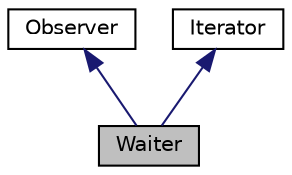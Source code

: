 digraph "Waiter"
{
 // LATEX_PDF_SIZE
  edge [fontname="Helvetica",fontsize="10",labelfontname="Helvetica",labelfontsize="10"];
  node [fontname="Helvetica",fontsize="10",shape=record];
  Node1 [label="Waiter",height=0.2,width=0.4,color="black", fillcolor="grey75", style="filled", fontcolor="black",tooltip="The Waiter class represents a waiter responsible for taking orders and serving customers."];
  Node2 -> Node1 [dir="back",color="midnightblue",fontsize="10",style="solid",fontname="Helvetica"];
  Node2 [label="Observer",height=0.2,width=0.4,color="black", fillcolor="white", style="filled",URL="$classObserver.html",tooltip="The Observer class represents an observer in the observer pattern."];
  Node3 -> Node1 [dir="back",color="midnightblue",fontsize="10",style="solid",fontname="Helvetica"];
  Node3 [label="Iterator",height=0.2,width=0.4,color="black", fillcolor="white", style="filled",URL="$classIterator.html",tooltip="The Iterator class defines an abstract interface for iterating over a collection of objects."];
}
